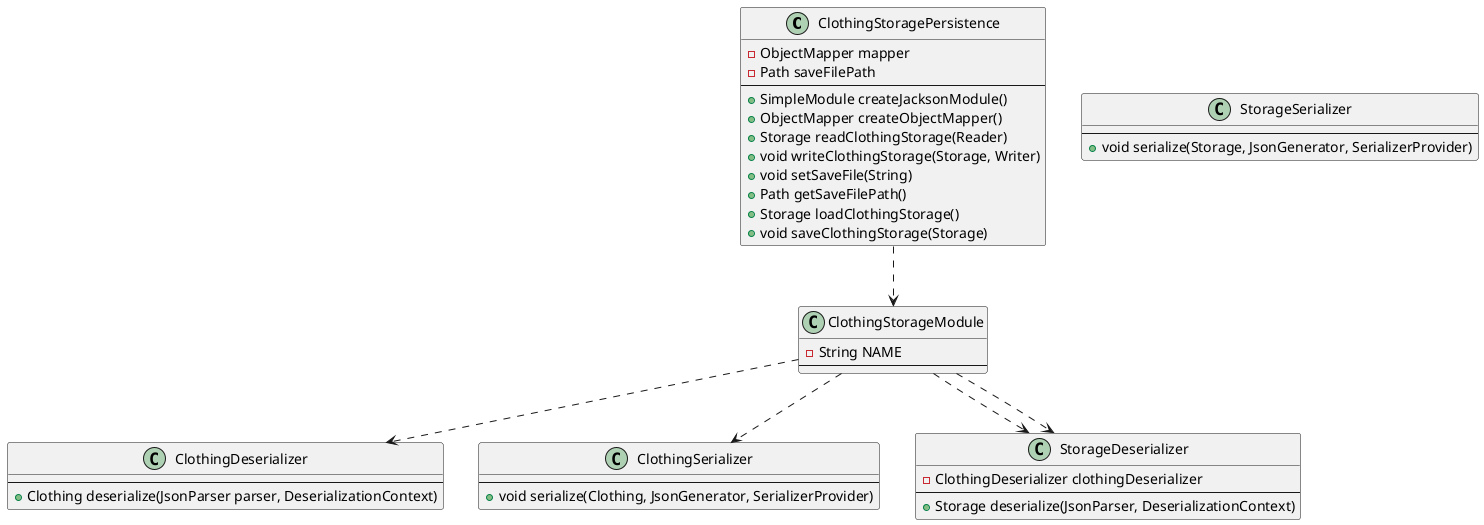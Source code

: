 @startuml localpersistence

class ClothingStoragePersistence
{
    -ObjectMapper mapper
    -Path saveFilePath
    --
    +SimpleModule createJacksonModule()
    +ObjectMapper createObjectMapper()
    +Storage readClothingStorage(Reader)
    +void writeClothingStorage(Storage, Writer)
    +void setSaveFile(String)
    +Path getSaveFilePath()
    +Storage loadClothingStorage()
    +void saveClothingStorage(Storage)
}

class ClothingStorageModule
{
    -String NAME
    --
}

class ClothingDeserializer
{
    --
    +Clothing deserialize(JsonParser parser, DeserializationContext)
}

class ClothingSerializer
{
    --
    +void serialize(Clothing, JsonGenerator, SerializerProvider)
}

class StorageDeserializer
{
    -ClothingDeserializer clothingDeserializer
    --
    +Storage deserialize(JsonParser, DeserializationContext)
}

class StorageSerializer
{
    --
    +void serialize(Storage, JsonGenerator, SerializerProvider)
}

ClothingStoragePersistence ..> ClothingStorageModule
ClothingStorageModule ..> ClothingDeserializer
ClothingStorageModule ..> ClothingSerializer
ClothingStorageModule ..> StorageDeserializer
ClothingStorageModule ..> StorageDeserializer

@enduml